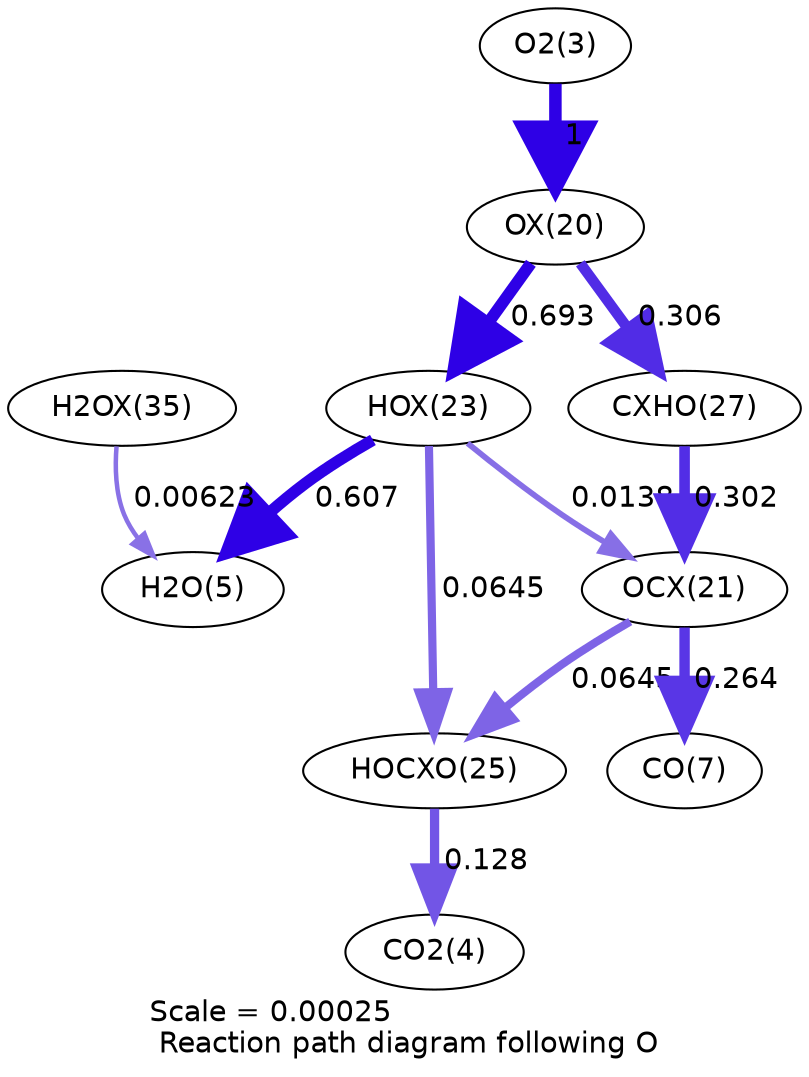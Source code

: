 digraph reaction_paths {
center=1;
s5 -> s25[fontname="Helvetica", penwidth=6, arrowsize=3, color="0.7, 1.5, 0.9"
, label=" 1"];
s25 -> s28[fontname="Helvetica", penwidth=5.72, arrowsize=2.86, color="0.7, 1.19, 0.9"
, label=" 0.693"];
s25 -> s32[fontname="Helvetica", penwidth=5.11, arrowsize=2.55, color="0.7, 0.806, 0.9"
, label=" 0.306"];
s28 -> s7[fontname="Helvetica", penwidth=5.62, arrowsize=2.81, color="0.7, 1.11, 0.9"
, label=" 0.607"];
s28 -> s26[fontname="Helvetica", penwidth=2.77, arrowsize=1.38, color="0.7, 0.514, 0.9"
, label=" 0.0138"];
s28 -> s30[fontname="Helvetica", penwidth=3.93, arrowsize=1.97, color="0.7, 0.565, 0.9"
, label=" 0.0645"];
s35 -> s7[fontname="Helvetica", penwidth=2.17, arrowsize=1.08, color="0.7, 0.506, 0.9"
, label=" 0.00623"];
s32 -> s26[fontname="Helvetica", penwidth=5.1, arrowsize=2.55, color="0.7, 0.802, 0.9"
, label=" 0.302"];
s26 -> s9[fontname="Helvetica", penwidth=5, arrowsize=2.5, color="0.7, 0.764, 0.9"
, label=" 0.264"];
s26 -> s30[fontname="Helvetica", penwidth=3.93, arrowsize=1.97, color="0.7, 0.564, 0.9"
, label=" 0.0645"];
s30 -> s6[fontname="Helvetica", penwidth=4.45, arrowsize=2.22, color="0.7, 0.628, 0.9"
, label=" 0.128"];
s5 [ fontname="Helvetica", label="O2(3)"];
s6 [ fontname="Helvetica", label="CO2(4)"];
s7 [ fontname="Helvetica", label="H2O(5)"];
s9 [ fontname="Helvetica", label="CO(7)"];
s25 [ fontname="Helvetica", label="OX(20)"];
s26 [ fontname="Helvetica", label="OCX(21)"];
s28 [ fontname="Helvetica", label="HOX(23)"];
s30 [ fontname="Helvetica", label="HOCXO(25)"];
s32 [ fontname="Helvetica", label="CXHO(27)"];
s35 [ fontname="Helvetica", label="H2OX(35)"];
 label = "Scale = 0.00025\l Reaction path diagram following O";
 fontname = "Helvetica";
}
